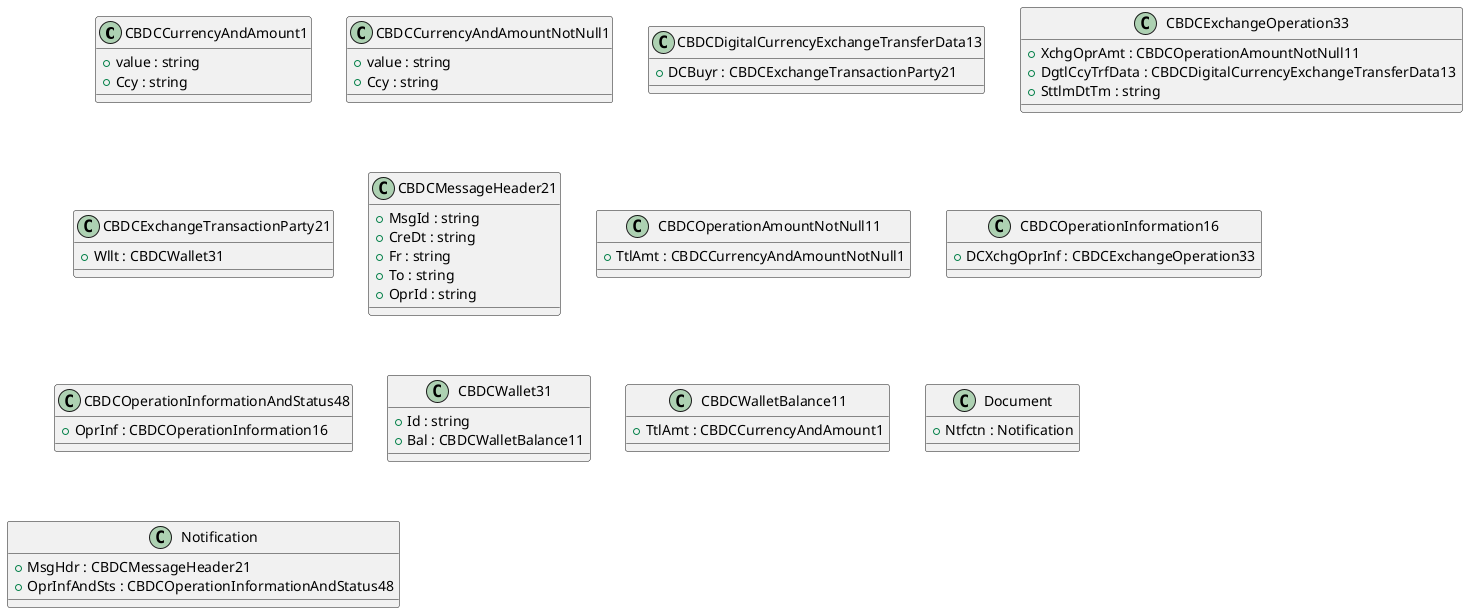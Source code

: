 @startuml

class CBDCCurrencyAndAmount1 {
    +value : string
    +Ccy : string
}
class CBDCCurrencyAndAmountNotNull1 {
    +value : string
    +Ccy : string
}
class CBDCDigitalCurrencyExchangeTransferData13 {
    +DCBuyr : CBDCExchangeTransactionParty21
}
class CBDCExchangeOperation33 {
    +XchgOprAmt : CBDCOperationAmountNotNull11
    +DgtlCcyTrfData : CBDCDigitalCurrencyExchangeTransferData13
    +SttlmDtTm : string
}
class CBDCExchangeTransactionParty21 {
    +Wllt : CBDCWallet31
}
class CBDCMessageHeader21 {
    +MsgId : string
    +CreDt : string
    +Fr : string
    +To : string
    +OprId : string
}
class CBDCOperationAmountNotNull11 {
    +TtlAmt : CBDCCurrencyAndAmountNotNull1
}
class CBDCOperationInformation16 {
    +DCXchgOprInf : CBDCExchangeOperation33
}
class CBDCOperationInformationAndStatus48 {
    +OprInf : CBDCOperationInformation16
}
class CBDCWallet31 {
    +Id : string
    +Bal : CBDCWalletBalance11
}
class CBDCWalletBalance11 {
    +TtlAmt : CBDCCurrencyAndAmount1
}
class Document {
    +Ntfctn : Notification
}
class Notification {
    +MsgHdr : CBDCMessageHeader21
    +OprInfAndSts : CBDCOperationInformationAndStatus48
}

@enduml
